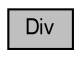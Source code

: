 digraph G
{
  bgcolor="transparent";
  edge [fontname="FreeSans",fontsize="10",labelfontname="FreeSans",labelfontsize="10"];
  node [fontname="FreeSans",fontsize="10",shape=record];
  rankdir=LR;
  Node1 [label="Div",height=0.2,width=0.4,color="black", fillcolor="grey75", style="filled" fontcolor="black"];
}
